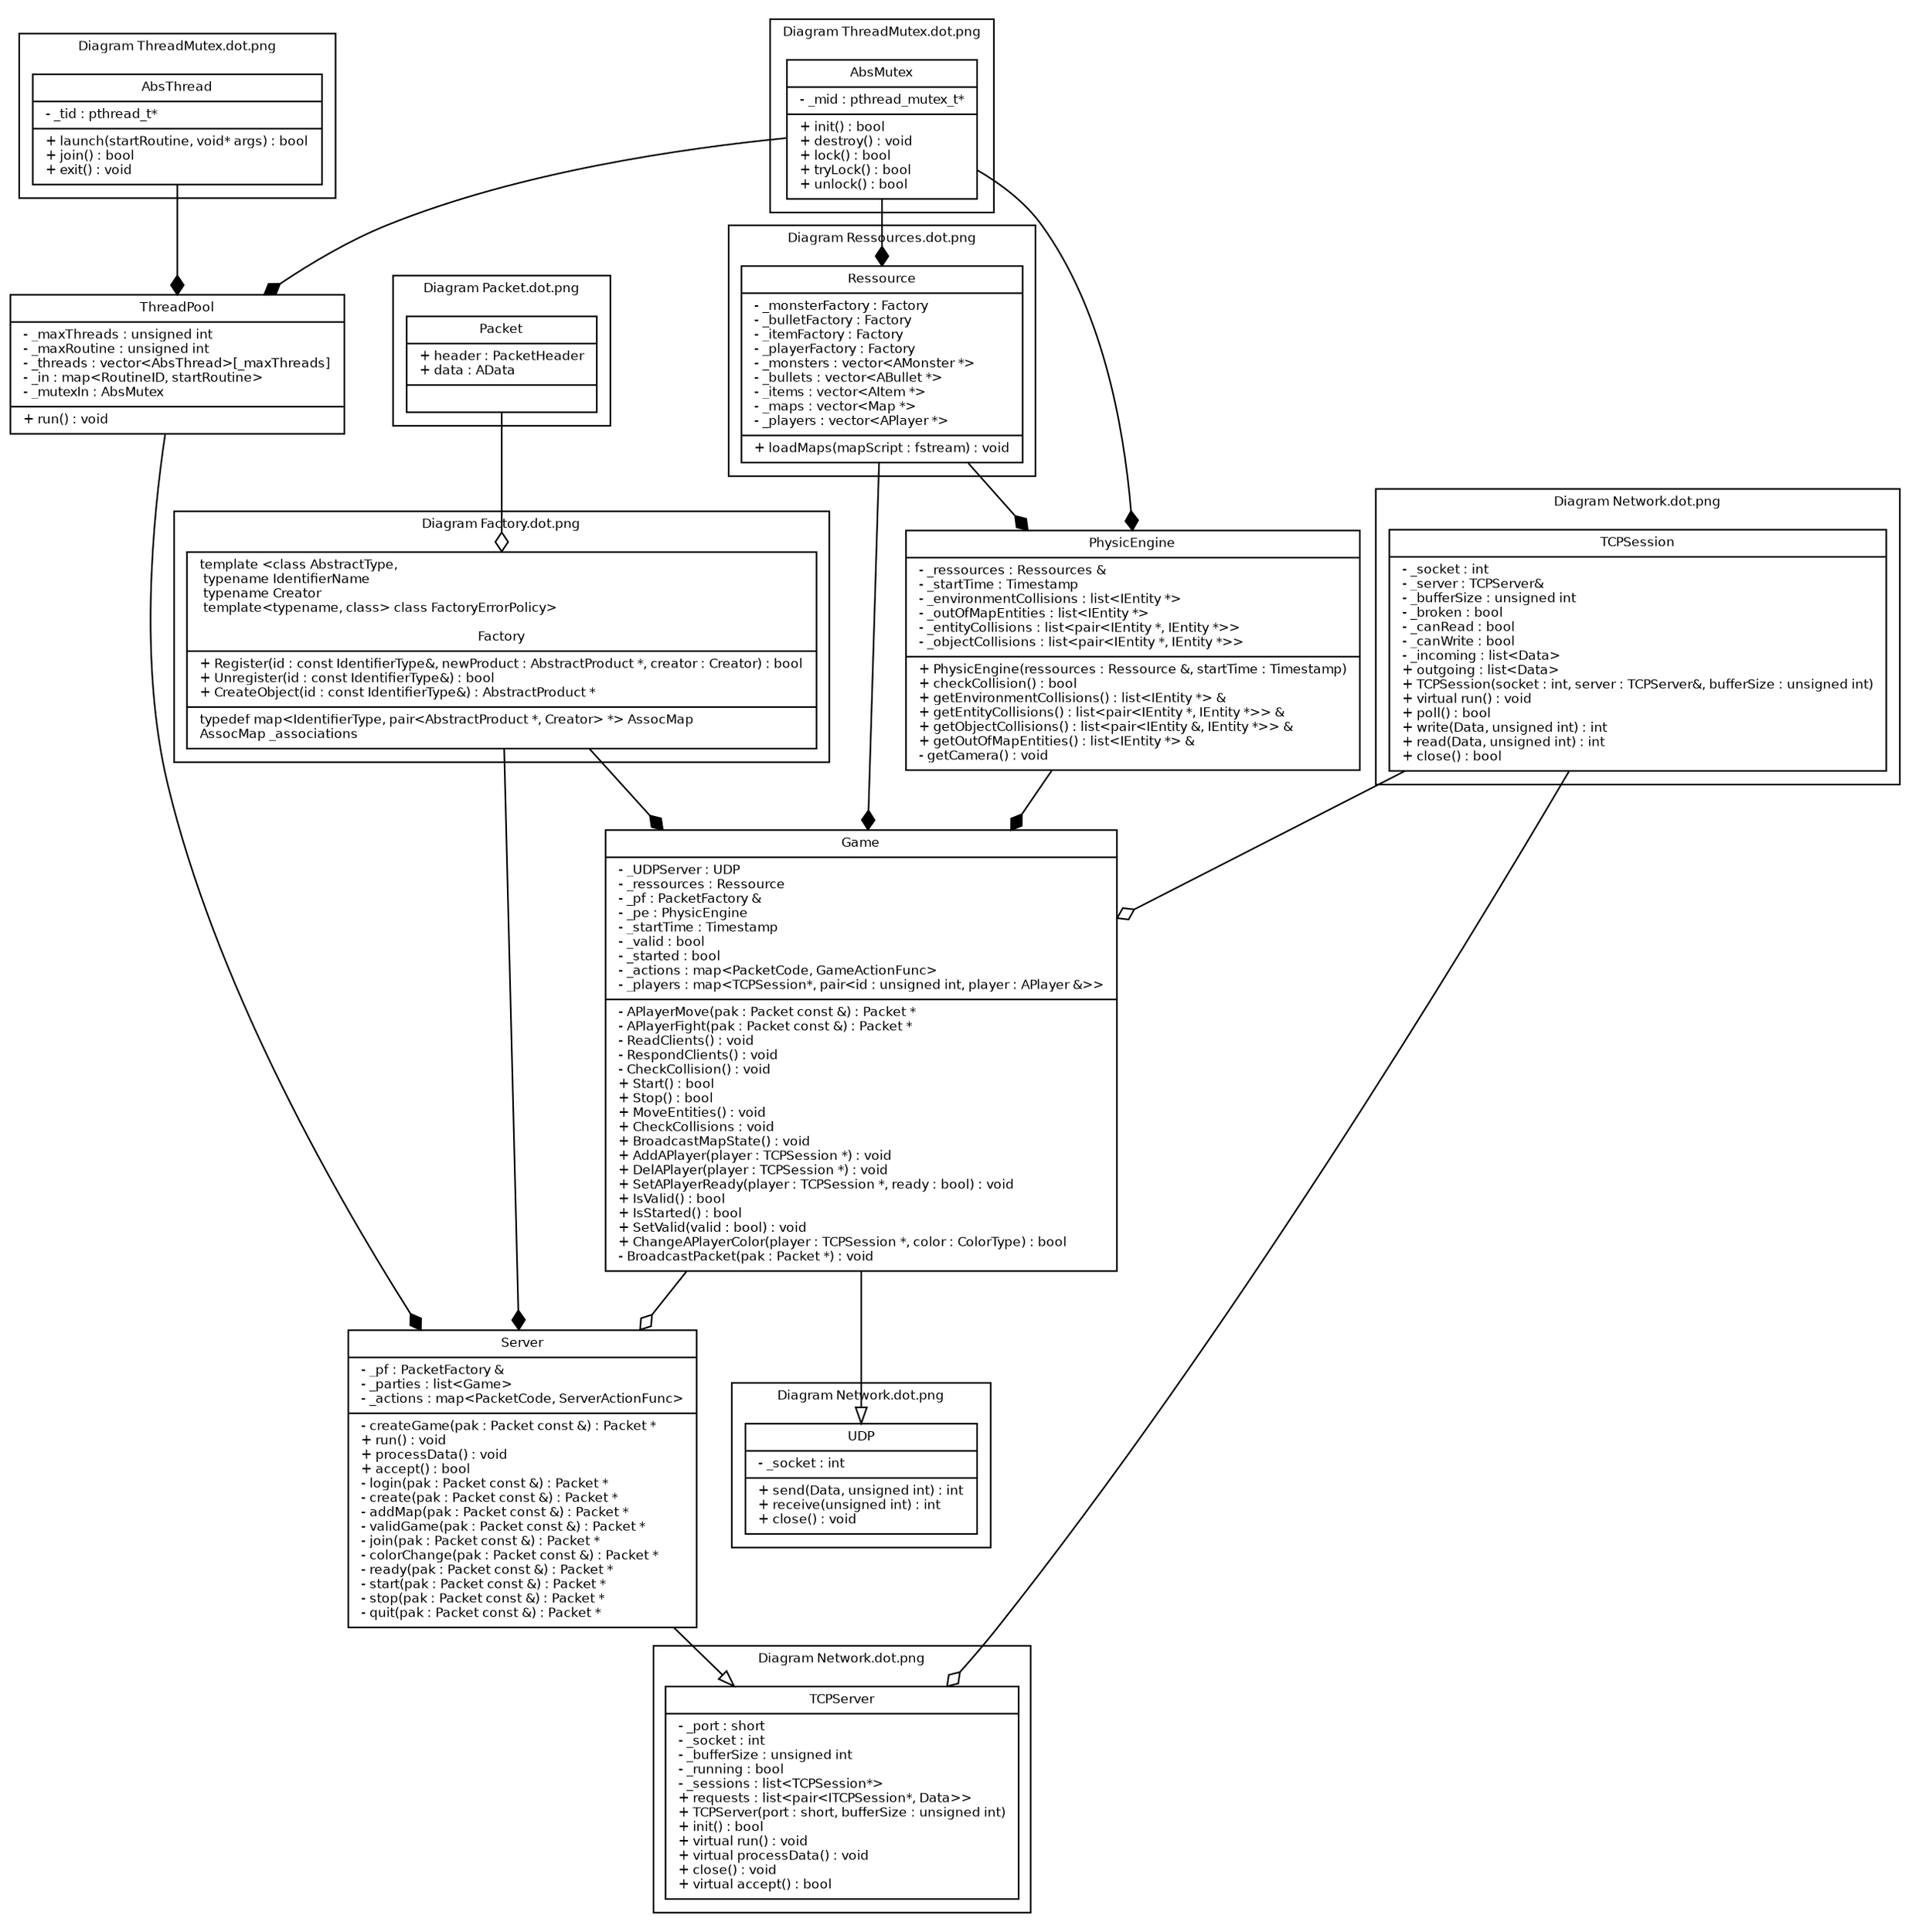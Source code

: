 digraph G {
fontname = "Bitstream Vera Sans"
fontsize = 8

node [
fontname = "Bitstream Vera Sans"
fontsize = 8
shape = "record"
]

subgraph clusterRessources1 {
label = "Diagram Ressources.dot.png"

// Class Ressource
Ressource [
label = "{\
Ressource|\
- _monsterFactory : Factory\l\
- _bulletFactory : Factory\l\
- _itemFactory : Factory\l\
- _playerFactory : Factory\l\
- _monsters : vector\<AMonster *\>\l\
- _bullets : vector\<ABullet *\>\l\
- _items : vector\<AItem *\>\l\
- _maps : vector\<Map *\>\l\
- _players : vector\<APlayer *\>\l|\
+ loadMaps(mapScript : fstream) : void\l\
}"

]

}

// Class Game
Game [
label = "{\
Game|\
- _UDPServer : UDP\l\
- _ressources : Ressource\l\
- _pf : PacketFactory &\l\
- _pe : PhysicEngine\l\
- _startTime : Timestamp\l\
- _valid : bool\l\
- _started : bool\l\
- _actions : map\<PacketCode, GameActionFunc\>\l\
- _players : map\<TCPSession*, pair\<id : unsigned int, player : APlayer &\>\>\l|\
- APlayerMove(pak : Packet const &) : Packet *\l\
- APlayerFight(pak : Packet const &) : Packet *\l\
- ReadClients() : void\l\
- RespondClients() : void\l\
- CheckCollision() : void\l\
+ Start() : bool\l\
+ Stop() : bool\l\
+ MoveEntities() : void\l\
+ CheckCollisions : void\l\
+ BroadcastMapState() : void\l\
+ AddAPlayer(player : TCPSession *) : void\l\
+ DelAPlayer(player : TCPSession *) : void\l\
+ SetAPlayerReady(player : TCPSession *, ready : bool) : void\l\
+ IsValid() : bool\l\
+ IsStarted() : bool\l\
+ SetValid(valid : bool) : void\l\
+ ChangeAPlayerColor(player : TCPSession *, color : ColorType) : bool\l\
- BroadcastPacket(pak : Packet *) : void\l\
}"
]

// Class PhysicEngine
PhysicEngine [
label = "{\
PhysicEngine|\
- _ressources : Ressources &\l\
- _startTime : Timestamp\l\
- _environmentCollisions : list\<IEntity *\>\l\
- _outOfMapEntities : list\<IEntity *\>\l\
- _entityCollisions : list\<pair\<IEntity *, IEntity *\>\>\l\
- _objectCollisions : list\<pair\<IEntity *, IEntity *\>\>\l|\
+ PhysicEngine(ressources : Ressource &, startTime : Timestamp)\l\
+ checkCollision() : bool\l\
+ getEnvironmentCollisions() : list\<IEntity *\> &\l\
+ getEntityCollisions() : list\<pair\<IEntity *, IEntity *\>\> &\l\
+ getObjectCollisions() : list\<pair\<IEntity &, IEntity *\>\> &\l\
+ getOutOfMapEntities() : list\<IEntity *\> &\l\
- getCamera() : void\l\
}"
]

// Class Server
Server [
label = "{\
Server|\
- _pf : PacketFactory &\l\
- _parties : list\<Game\>\l\
- _actions : map\<PacketCode, ServerActionFunc\>\l|\
- createGame(pak : Packet const &) : Packet *\l\
+ run() : void\l\
+ processData() : void\l\
+ accept() : bool\l\
- login(pak : Packet const &) : Packet *\l\
- create(pak : Packet const &) : Packet *\l\
- addMap(pak : Packet const &) : Packet *\l\
- validGame(pak : Packet const &) : Packet *\l\
- join(pak : Packet const &) : Packet *\l\
- colorChange(pak : Packet const &) : Packet *\l\
- ready(pak : Packet const &) : Packet *\l\
- start(pak : Packet const &) : Packet *\l\
- stop(pak : Packet const &) : Packet *\l\
- quit(pak : Packet const &) : Packet *\l\
}"
]

//
// TCPSESSION SUBGRAPH
//
subgraph clusterTCPSession {
label = "Diagram Network.dot.png"

// Class TCPSession
TCPSession [
label = "{\
TCPSession|\
- _socket : int\l\
- _server : TCPServer&\l\
- _bufferSize : unsigned int\l\
- _broken : bool\l\
- _canRead : bool\l\
- _canWrite : bool\l\
- _incoming : list\<Data\>\l\
+ outgoing : list\<Data\>\l\
+ TCPSession(socket : int, server : TCPServer&, bufferSize : unsigned int)\l\
+ virtual run() : void\l\
+ poll() : bool\l\
+ write(Data, unsigned int) : int\l\
+ read(Data, unsigned int) : int\l\
+ close() : bool\l\
}"
]

} // END : TCPSESSION SUBGRAPH

//
// UDP SUBGRAPH
//
subgraph clusterUDP {
label = "Diagram Network.dot.png"

// Class UDP
UDP [
label = "{\
UDP|\
- _socket : int\l|\
+ send(Data, unsigned int) : int\l\
+ receive(unsigned int) : int\l\
+ close() : void\l\
}"
]

} // END : UDP SUBGRAPH

//
// TCPSERVER SUBGRAPH
//
subgraph clusterTCPServer {
label = "Diagram Network.dot.png"

// Class TCPServer
TCPServer [
label = "{\
TCPServer|\
- _port : short\l\
- _socket : int\l\
- _bufferSize : unsigned int\l\
- _running : bool\l\
- _sessions : list\<TCPSession*\>\l\
+ requests : list\<pair\<ITCPSession*, Data\>\>\l\
+ TCPServer(port : short, bufferSize : unsigned int)\l\
+ init() : bool\l\
+ virtual run() : void\l\
+ virtual processData() : void\l\
+ close() : void\l\
+ virtual accept() : bool\l\
}"
]

} // END : TCPSERVER SUBGRAPH

ThreadPool [
label = "{\
ThreadPool|\
- _maxThreads : unsigned int\l\
- _maxRoutine : unsigned int\l\
- _threads : vector\<AbsThread\>[_maxThreads]\l\
- _in : map\<RoutineID, startRoutine\>\l\
- _mutexIn : AbsMutex\l|\
+ run() : void\l\
}"
]

//
// THREAD SUBGRAPH
//
subgraph clusterThread {
label = "Diagram ThreadMutex.dot.png"

// Concrete thread class for unix
AbsThread [
label = "{\
AbsThread|\
- _tid : pthread_t*\l|\
+ launch(startRoutine, void* args) : bool\l\
+ join() : bool\l\
+ exit() : void\l\
}"
]

} // END : THREAD SUBGRAPH

//
// MUTEX SUBGRAPH
//
subgraph clusterMutex {
label = "Diagram ThreadMutex.dot.png"

// Class AbsMutex
AbsMutex [
label = "{\
AbsMutex|\
- _mid : pthread_mutex_t*\l|\
+ init() : bool\l\
+ destroy() : void\l\
+ lock() : bool\l\
+ tryLock() : bool\l\
+ unlock() : bool\l\
}"
]

} // END : MUTEX SUBGRAPH

//
// APACKET SUBGRAPH
//
subgraph clusterPacket {
label = "Diagram Packet.dot.png"

Packet [
label = "{\
Packet|\
+ header : PacketHeader\l\
+ data : AData\l|\
}"
]

}

subgraph clusterGenericFactory {
label = "Diagram Factory.dot.png"

// Template class Factory
Factory [
label = "{\
template \<class AbstractType,\l\
		  typename IdentifierName\l\
		  typename Creator\l\
		  template\<typename, class\> class FactoryErrorPolicy\>\l\l\
Factory|\
+ Register(id : const IdentifierType&, newProduct : AbstractProduct *, creator : Creator) : bool\l\
+ Unregister(id : const IdentifierType&) : bool\l\
+ CreateObject(id : const IdentifierType&) : AbstractProduct *\l|\
typedef map\<IdentifierType, pair\<AbstractProduct *, Creator\> *\> AssocMap\l\
AssocMap _associations\l\
}"
]

}

edge [
fontname = "Bitstream Vera Sans"
fontsize = 8
]

// Composition
AbsMutex -> PhysicEngine [arrowhead = "diamond" style = "solid"]
AbsMutex -> Ressource [arrowhead = "diamond" style = "solid"]
Ressource -> Game [arrowhead = "diamond" style = "solid"]
Factory -> Server [arrowhead = "diamond" style = "solid"]
Factory -> Game [arrowhead = "diamond" style = "solid"]
PhysicEngine -> Game [arrowhead = "diamond" style = "solid"]
Ressource -> PhysicEngine [arrowhead = "diamond" style = "solid"]
ThreadPool -> Server [arrowhead = "diamond" style = "solid"]
AbsThread -> ThreadPool [arrowhead = "diamond" style = "solid"]
AbsMutex -> ThreadPool [arrowhead = "diamond" style = "solid"]

// Aggregation
TCPSession -> TCPServer [arrowhead = "odiamond" style = "solid"]
TCPSession -> Game [arrowhead = "odiamond" style = "solid"]
Game -> Server [arrowhead = "odiamond" style = "solid"]
Packet -> Factory [arrowhead = "odiamond" style = "solid"]

// Heritage
Server -> TCPServer [arrowhead = "onormal" style = "solid"]
Game -> UDP [arrowhead = "onormal" style = "solid"] 

}
